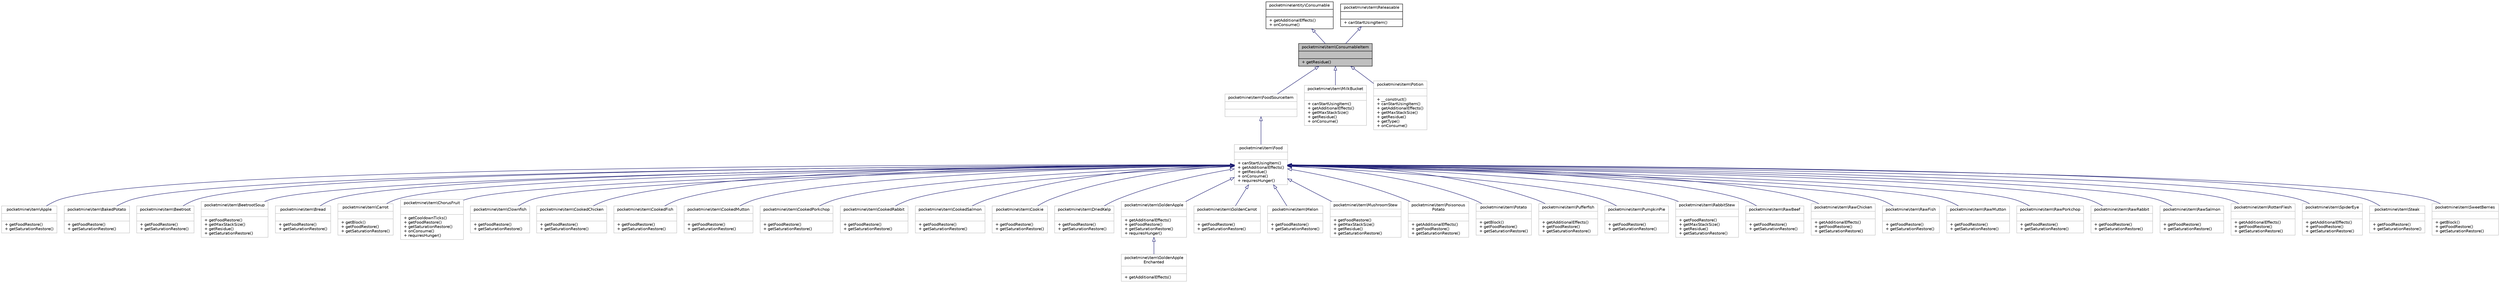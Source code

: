 digraph "pocketmine\item\ConsumableItem"
{
 // INTERACTIVE_SVG=YES
 // LATEX_PDF_SIZE
  edge [fontname="Helvetica",fontsize="10",labelfontname="Helvetica",labelfontsize="10"];
  node [fontname="Helvetica",fontsize="10",shape=record];
  Node1 [label="{pocketmine\\item\\ConsumableItem\n||+ getResidue()\l}",height=0.2,width=0.4,color="black", fillcolor="grey75", style="filled", fontcolor="black",tooltip=" "];
  Node2 -> Node1 [dir="back",color="midnightblue",fontsize="10",style="solid",arrowtail="onormal",fontname="Helvetica"];
  Node2 [label="{pocketmine\\entity\\Consumable\n||+ getAdditionalEffects()\l+ onConsume()\l}",height=0.2,width=0.4,color="black", fillcolor="white", style="filled",URL="$db/d3f/interfacepocketmine_1_1entity_1_1_consumable.html",tooltip=" "];
  Node3 -> Node1 [dir="back",color="midnightblue",fontsize="10",style="solid",arrowtail="onormal",fontname="Helvetica"];
  Node3 [label="{pocketmine\\item\\Releasable\n||+ canStartUsingItem()\l}",height=0.2,width=0.4,color="black", fillcolor="white", style="filled",URL="$d4/d35/interfacepocketmine_1_1item_1_1_releasable.html",tooltip=" "];
  Node1 -> Node4 [dir="back",color="midnightblue",fontsize="10",style="solid",arrowtail="onormal",fontname="Helvetica"];
  Node4 [label="{pocketmine\\item\\FoodSourceItem\n||}",height=0.2,width=0.4,color="grey75", fillcolor="white", style="filled",URL="$de/d44/interfacepocketmine_1_1item_1_1_food_source_item.html",tooltip=" "];
  Node4 -> Node5 [dir="back",color="midnightblue",fontsize="10",style="solid",arrowtail="onormal",fontname="Helvetica"];
  Node5 [label="{pocketmine\\item\\Food\n||+ canStartUsingItem()\l+ getAdditionalEffects()\l+ getResidue()\l+ onConsume()\l+ requiresHunger()\l}",height=0.2,width=0.4,color="grey75", fillcolor="white", style="filled",URL="$dc/de1/classpocketmine_1_1item_1_1_food.html",tooltip=" "];
  Node5 -> Node6 [dir="back",color="midnightblue",fontsize="10",style="solid",arrowtail="onormal",fontname="Helvetica"];
  Node6 [label="{pocketmine\\item\\Apple\n||+ getFoodRestore()\l+ getSaturationRestore()\l}",height=0.2,width=0.4,color="grey75", fillcolor="white", style="filled",URL="$dd/dd1/classpocketmine_1_1item_1_1_apple.html",tooltip=" "];
  Node5 -> Node7 [dir="back",color="midnightblue",fontsize="10",style="solid",arrowtail="onormal",fontname="Helvetica"];
  Node7 [label="{pocketmine\\item\\BakedPotato\n||+ getFoodRestore()\l+ getSaturationRestore()\l}",height=0.2,width=0.4,color="grey75", fillcolor="white", style="filled",URL="$d2/d25/classpocketmine_1_1item_1_1_baked_potato.html",tooltip=" "];
  Node5 -> Node8 [dir="back",color="midnightblue",fontsize="10",style="solid",arrowtail="onormal",fontname="Helvetica"];
  Node8 [label="{pocketmine\\item\\Beetroot\n||+ getFoodRestore()\l+ getSaturationRestore()\l}",height=0.2,width=0.4,color="grey75", fillcolor="white", style="filled",URL="$d2/dd2/classpocketmine_1_1item_1_1_beetroot.html",tooltip=" "];
  Node5 -> Node9 [dir="back",color="midnightblue",fontsize="10",style="solid",arrowtail="onormal",fontname="Helvetica"];
  Node9 [label="{pocketmine\\item\\BeetrootSoup\n||+ getFoodRestore()\l+ getMaxStackSize()\l+ getResidue()\l+ getSaturationRestore()\l}",height=0.2,width=0.4,color="grey75", fillcolor="white", style="filled",URL="$df/d75/classpocketmine_1_1item_1_1_beetroot_soup.html",tooltip=" "];
  Node5 -> Node10 [dir="back",color="midnightblue",fontsize="10",style="solid",arrowtail="onormal",fontname="Helvetica"];
  Node10 [label="{pocketmine\\item\\Bread\n||+ getFoodRestore()\l+ getSaturationRestore()\l}",height=0.2,width=0.4,color="grey75", fillcolor="white", style="filled",URL="$dd/d60/classpocketmine_1_1item_1_1_bread.html",tooltip=" "];
  Node5 -> Node11 [dir="back",color="midnightblue",fontsize="10",style="solid",arrowtail="onormal",fontname="Helvetica"];
  Node11 [label="{pocketmine\\item\\Carrot\n||+ getBlock()\l+ getFoodRestore()\l+ getSaturationRestore()\l}",height=0.2,width=0.4,color="grey75", fillcolor="white", style="filled",URL="$d4/d82/classpocketmine_1_1item_1_1_carrot.html",tooltip=" "];
  Node5 -> Node12 [dir="back",color="midnightblue",fontsize="10",style="solid",arrowtail="onormal",fontname="Helvetica"];
  Node12 [label="{pocketmine\\item\\ChorusFruit\n||+ getCooldownTicks()\l+ getFoodRestore()\l+ getSaturationRestore()\l+ onConsume()\l+ requiresHunger()\l}",height=0.2,width=0.4,color="grey75", fillcolor="white", style="filled",URL="$de/d16/classpocketmine_1_1item_1_1_chorus_fruit.html",tooltip=" "];
  Node5 -> Node13 [dir="back",color="midnightblue",fontsize="10",style="solid",arrowtail="onormal",fontname="Helvetica"];
  Node13 [label="{pocketmine\\item\\Clownfish\n||+ getFoodRestore()\l+ getSaturationRestore()\l}",height=0.2,width=0.4,color="grey75", fillcolor="white", style="filled",URL="$df/d43/classpocketmine_1_1item_1_1_clownfish.html",tooltip=" "];
  Node5 -> Node14 [dir="back",color="midnightblue",fontsize="10",style="solid",arrowtail="onormal",fontname="Helvetica"];
  Node14 [label="{pocketmine\\item\\CookedChicken\n||+ getFoodRestore()\l+ getSaturationRestore()\l}",height=0.2,width=0.4,color="grey75", fillcolor="white", style="filled",URL="$de/d45/classpocketmine_1_1item_1_1_cooked_chicken.html",tooltip=" "];
  Node5 -> Node15 [dir="back",color="midnightblue",fontsize="10",style="solid",arrowtail="onormal",fontname="Helvetica"];
  Node15 [label="{pocketmine\\item\\CookedFish\n||+ getFoodRestore()\l+ getSaturationRestore()\l}",height=0.2,width=0.4,color="grey75", fillcolor="white", style="filled",URL="$dc/dc2/classpocketmine_1_1item_1_1_cooked_fish.html",tooltip=" "];
  Node5 -> Node16 [dir="back",color="midnightblue",fontsize="10",style="solid",arrowtail="onormal",fontname="Helvetica"];
  Node16 [label="{pocketmine\\item\\CookedMutton\n||+ getFoodRestore()\l+ getSaturationRestore()\l}",height=0.2,width=0.4,color="grey75", fillcolor="white", style="filled",URL="$d1/d50/classpocketmine_1_1item_1_1_cooked_mutton.html",tooltip=" "];
  Node5 -> Node17 [dir="back",color="midnightblue",fontsize="10",style="solid",arrowtail="onormal",fontname="Helvetica"];
  Node17 [label="{pocketmine\\item\\CookedPorkchop\n||+ getFoodRestore()\l+ getSaturationRestore()\l}",height=0.2,width=0.4,color="grey75", fillcolor="white", style="filled",URL="$dc/db1/classpocketmine_1_1item_1_1_cooked_porkchop.html",tooltip=" "];
  Node5 -> Node18 [dir="back",color="midnightblue",fontsize="10",style="solid",arrowtail="onormal",fontname="Helvetica"];
  Node18 [label="{pocketmine\\item\\CookedRabbit\n||+ getFoodRestore()\l+ getSaturationRestore()\l}",height=0.2,width=0.4,color="grey75", fillcolor="white", style="filled",URL="$dc/d54/classpocketmine_1_1item_1_1_cooked_rabbit.html",tooltip=" "];
  Node5 -> Node19 [dir="back",color="midnightblue",fontsize="10",style="solid",arrowtail="onormal",fontname="Helvetica"];
  Node19 [label="{pocketmine\\item\\CookedSalmon\n||+ getFoodRestore()\l+ getSaturationRestore()\l}",height=0.2,width=0.4,color="grey75", fillcolor="white", style="filled",URL="$dd/d3a/classpocketmine_1_1item_1_1_cooked_salmon.html",tooltip=" "];
  Node5 -> Node20 [dir="back",color="midnightblue",fontsize="10",style="solid",arrowtail="onormal",fontname="Helvetica"];
  Node20 [label="{pocketmine\\item\\Cookie\n||+ getFoodRestore()\l+ getSaturationRestore()\l}",height=0.2,width=0.4,color="grey75", fillcolor="white", style="filled",URL="$d9/d0a/classpocketmine_1_1item_1_1_cookie.html",tooltip=" "];
  Node5 -> Node21 [dir="back",color="midnightblue",fontsize="10",style="solid",arrowtail="onormal",fontname="Helvetica"];
  Node21 [label="{pocketmine\\item\\DriedKelp\n||+ getFoodRestore()\l+ getSaturationRestore()\l}",height=0.2,width=0.4,color="grey75", fillcolor="white", style="filled",URL="$d8/d04/classpocketmine_1_1item_1_1_dried_kelp.html",tooltip=" "];
  Node5 -> Node22 [dir="back",color="midnightblue",fontsize="10",style="solid",arrowtail="onormal",fontname="Helvetica"];
  Node22 [label="{pocketmine\\item\\GoldenApple\n||+ getAdditionalEffects()\l+ getFoodRestore()\l+ getSaturationRestore()\l+ requiresHunger()\l}",height=0.2,width=0.4,color="grey75", fillcolor="white", style="filled",URL="$db/dc4/classpocketmine_1_1item_1_1_golden_apple.html",tooltip=" "];
  Node22 -> Node23 [dir="back",color="midnightblue",fontsize="10",style="solid",arrowtail="onormal",fontname="Helvetica"];
  Node23 [label="{pocketmine\\item\\GoldenApple\lEnchanted\n||+ getAdditionalEffects()\l}",height=0.2,width=0.4,color="grey75", fillcolor="white", style="filled",URL="$d7/dd7/classpocketmine_1_1item_1_1_golden_apple_enchanted.html",tooltip=" "];
  Node5 -> Node24 [dir="back",color="midnightblue",fontsize="10",style="solid",arrowtail="onormal",fontname="Helvetica"];
  Node24 [label="{pocketmine\\item\\GoldenCarrot\n||+ getFoodRestore()\l+ getSaturationRestore()\l}",height=0.2,width=0.4,color="grey75", fillcolor="white", style="filled",URL="$d3/d87/classpocketmine_1_1item_1_1_golden_carrot.html",tooltip=" "];
  Node5 -> Node25 [dir="back",color="midnightblue",fontsize="10",style="solid",arrowtail="onormal",fontname="Helvetica"];
  Node25 [label="{pocketmine\\item\\Melon\n||+ getFoodRestore()\l+ getSaturationRestore()\l}",height=0.2,width=0.4,color="grey75", fillcolor="white", style="filled",URL="$d7/da1/classpocketmine_1_1item_1_1_melon.html",tooltip=" "];
  Node5 -> Node26 [dir="back",color="midnightblue",fontsize="10",style="solid",arrowtail="onormal",fontname="Helvetica"];
  Node26 [label="{pocketmine\\item\\MushroomStew\n||+ getFoodRestore()\l+ getMaxStackSize()\l+ getResidue()\l+ getSaturationRestore()\l}",height=0.2,width=0.4,color="grey75", fillcolor="white", style="filled",URL="$dd/d02/classpocketmine_1_1item_1_1_mushroom_stew.html",tooltip=" "];
  Node5 -> Node27 [dir="back",color="midnightblue",fontsize="10",style="solid",arrowtail="onormal",fontname="Helvetica"];
  Node27 [label="{pocketmine\\item\\Poisonous\lPotato\n||+ getAdditionalEffects()\l+ getFoodRestore()\l+ getSaturationRestore()\l}",height=0.2,width=0.4,color="grey75", fillcolor="white", style="filled",URL="$d4/dfa/classpocketmine_1_1item_1_1_poisonous_potato.html",tooltip=" "];
  Node5 -> Node28 [dir="back",color="midnightblue",fontsize="10",style="solid",arrowtail="onormal",fontname="Helvetica"];
  Node28 [label="{pocketmine\\item\\Potato\n||+ getBlock()\l+ getFoodRestore()\l+ getSaturationRestore()\l}",height=0.2,width=0.4,color="grey75", fillcolor="white", style="filled",URL="$db/d9d/classpocketmine_1_1item_1_1_potato.html",tooltip=" "];
  Node5 -> Node29 [dir="back",color="midnightblue",fontsize="10",style="solid",arrowtail="onormal",fontname="Helvetica"];
  Node29 [label="{pocketmine\\item\\Pufferfish\n||+ getAdditionalEffects()\l+ getFoodRestore()\l+ getSaturationRestore()\l}",height=0.2,width=0.4,color="grey75", fillcolor="white", style="filled",URL="$d6/d29/classpocketmine_1_1item_1_1_pufferfish.html",tooltip=" "];
  Node5 -> Node30 [dir="back",color="midnightblue",fontsize="10",style="solid",arrowtail="onormal",fontname="Helvetica"];
  Node30 [label="{pocketmine\\item\\PumpkinPie\n||+ getFoodRestore()\l+ getSaturationRestore()\l}",height=0.2,width=0.4,color="grey75", fillcolor="white", style="filled",URL="$d3/da8/classpocketmine_1_1item_1_1_pumpkin_pie.html",tooltip=" "];
  Node5 -> Node31 [dir="back",color="midnightblue",fontsize="10",style="solid",arrowtail="onormal",fontname="Helvetica"];
  Node31 [label="{pocketmine\\item\\RabbitStew\n||+ getFoodRestore()\l+ getMaxStackSize()\l+ getResidue()\l+ getSaturationRestore()\l}",height=0.2,width=0.4,color="grey75", fillcolor="white", style="filled",URL="$d9/dda/classpocketmine_1_1item_1_1_rabbit_stew.html",tooltip=" "];
  Node5 -> Node32 [dir="back",color="midnightblue",fontsize="10",style="solid",arrowtail="onormal",fontname="Helvetica"];
  Node32 [label="{pocketmine\\item\\RawBeef\n||+ getFoodRestore()\l+ getSaturationRestore()\l}",height=0.2,width=0.4,color="grey75", fillcolor="white", style="filled",URL="$d9/d44/classpocketmine_1_1item_1_1_raw_beef.html",tooltip=" "];
  Node5 -> Node33 [dir="back",color="midnightblue",fontsize="10",style="solid",arrowtail="onormal",fontname="Helvetica"];
  Node33 [label="{pocketmine\\item\\RawChicken\n||+ getAdditionalEffects()\l+ getFoodRestore()\l+ getSaturationRestore()\l}",height=0.2,width=0.4,color="grey75", fillcolor="white", style="filled",URL="$df/d8a/classpocketmine_1_1item_1_1_raw_chicken.html",tooltip=" "];
  Node5 -> Node34 [dir="back",color="midnightblue",fontsize="10",style="solid",arrowtail="onormal",fontname="Helvetica"];
  Node34 [label="{pocketmine\\item\\RawFish\n||+ getFoodRestore()\l+ getSaturationRestore()\l}",height=0.2,width=0.4,color="grey75", fillcolor="white", style="filled",URL="$d6/d9e/classpocketmine_1_1item_1_1_raw_fish.html",tooltip=" "];
  Node5 -> Node35 [dir="back",color="midnightblue",fontsize="10",style="solid",arrowtail="onormal",fontname="Helvetica"];
  Node35 [label="{pocketmine\\item\\RawMutton\n||+ getFoodRestore()\l+ getSaturationRestore()\l}",height=0.2,width=0.4,color="grey75", fillcolor="white", style="filled",URL="$d4/dc8/classpocketmine_1_1item_1_1_raw_mutton.html",tooltip=" "];
  Node5 -> Node36 [dir="back",color="midnightblue",fontsize="10",style="solid",arrowtail="onormal",fontname="Helvetica"];
  Node36 [label="{pocketmine\\item\\RawPorkchop\n||+ getFoodRestore()\l+ getSaturationRestore()\l}",height=0.2,width=0.4,color="grey75", fillcolor="white", style="filled",URL="$d7/dfe/classpocketmine_1_1item_1_1_raw_porkchop.html",tooltip=" "];
  Node5 -> Node37 [dir="back",color="midnightblue",fontsize="10",style="solid",arrowtail="onormal",fontname="Helvetica"];
  Node37 [label="{pocketmine\\item\\RawRabbit\n||+ getFoodRestore()\l+ getSaturationRestore()\l}",height=0.2,width=0.4,color="grey75", fillcolor="white", style="filled",URL="$d3/d58/classpocketmine_1_1item_1_1_raw_rabbit.html",tooltip=" "];
  Node5 -> Node38 [dir="back",color="midnightblue",fontsize="10",style="solid",arrowtail="onormal",fontname="Helvetica"];
  Node38 [label="{pocketmine\\item\\RawSalmon\n||+ getFoodRestore()\l+ getSaturationRestore()\l}",height=0.2,width=0.4,color="grey75", fillcolor="white", style="filled",URL="$df/da2/classpocketmine_1_1item_1_1_raw_salmon.html",tooltip=" "];
  Node5 -> Node39 [dir="back",color="midnightblue",fontsize="10",style="solid",arrowtail="onormal",fontname="Helvetica"];
  Node39 [label="{pocketmine\\item\\RottenFlesh\n||+ getAdditionalEffects()\l+ getFoodRestore()\l+ getSaturationRestore()\l}",height=0.2,width=0.4,color="grey75", fillcolor="white", style="filled",URL="$dd/d1a/classpocketmine_1_1item_1_1_rotten_flesh.html",tooltip=" "];
  Node5 -> Node40 [dir="back",color="midnightblue",fontsize="10",style="solid",arrowtail="onormal",fontname="Helvetica"];
  Node40 [label="{pocketmine\\item\\SpiderEye\n||+ getAdditionalEffects()\l+ getFoodRestore()\l+ getSaturationRestore()\l}",height=0.2,width=0.4,color="grey75", fillcolor="white", style="filled",URL="$d8/d83/classpocketmine_1_1item_1_1_spider_eye.html",tooltip=" "];
  Node5 -> Node41 [dir="back",color="midnightblue",fontsize="10",style="solid",arrowtail="onormal",fontname="Helvetica"];
  Node41 [label="{pocketmine\\item\\Steak\n||+ getFoodRestore()\l+ getSaturationRestore()\l}",height=0.2,width=0.4,color="grey75", fillcolor="white", style="filled",URL="$df/dac/classpocketmine_1_1item_1_1_steak.html",tooltip=" "];
  Node5 -> Node42 [dir="back",color="midnightblue",fontsize="10",style="solid",arrowtail="onormal",fontname="Helvetica"];
  Node42 [label="{pocketmine\\item\\SweetBerries\n||+ getBlock()\l+ getFoodRestore()\l+ getSaturationRestore()\l}",height=0.2,width=0.4,color="grey75", fillcolor="white", style="filled",URL="$d6/da0/classpocketmine_1_1item_1_1_sweet_berries.html",tooltip=" "];
  Node1 -> Node43 [dir="back",color="midnightblue",fontsize="10",style="solid",arrowtail="onormal",fontname="Helvetica"];
  Node43 [label="{pocketmine\\item\\MilkBucket\n||+ canStartUsingItem()\l+ getAdditionalEffects()\l+ getMaxStackSize()\l+ getResidue()\l+ onConsume()\l}",height=0.2,width=0.4,color="grey75", fillcolor="white", style="filled",URL="$dd/dc0/classpocketmine_1_1item_1_1_milk_bucket.html",tooltip=" "];
  Node1 -> Node44 [dir="back",color="midnightblue",fontsize="10",style="solid",arrowtail="onormal",fontname="Helvetica"];
  Node44 [label="{pocketmine\\item\\Potion\n||+ __construct()\l+ canStartUsingItem()\l+ getAdditionalEffects()\l+ getMaxStackSize()\l+ getResidue()\l+ getType()\l+ onConsume()\l}",height=0.2,width=0.4,color="grey75", fillcolor="white", style="filled",URL="$d3/d00/classpocketmine_1_1item_1_1_potion.html",tooltip=" "];
}
